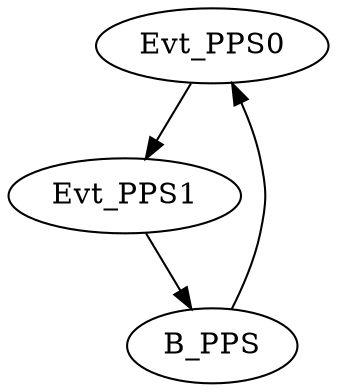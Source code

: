 digraph g {
name="Helloworld_Example";

graph []
edge  [type="defdst"]

subgraph HW {
  node  [cpu="0", pattern="HW"];


  Evt_PPS0 [type="tmsg",  patentry="true", toffs=0,  id="0x1000000000000000", par="0x0"];
  Evt_PPS1 [type="tmsg",                   toffs=8,  id="0x1000000000000001", par="0x0"];
  B_PPS    [type="block", patexit="true",  tperiod=1000000000, qlo="1", qhi="1", qil="1"];
  Evt_PPS0 -> Evt_PPS1 -> B_PPS -> Evt_PPS0;
}

}
